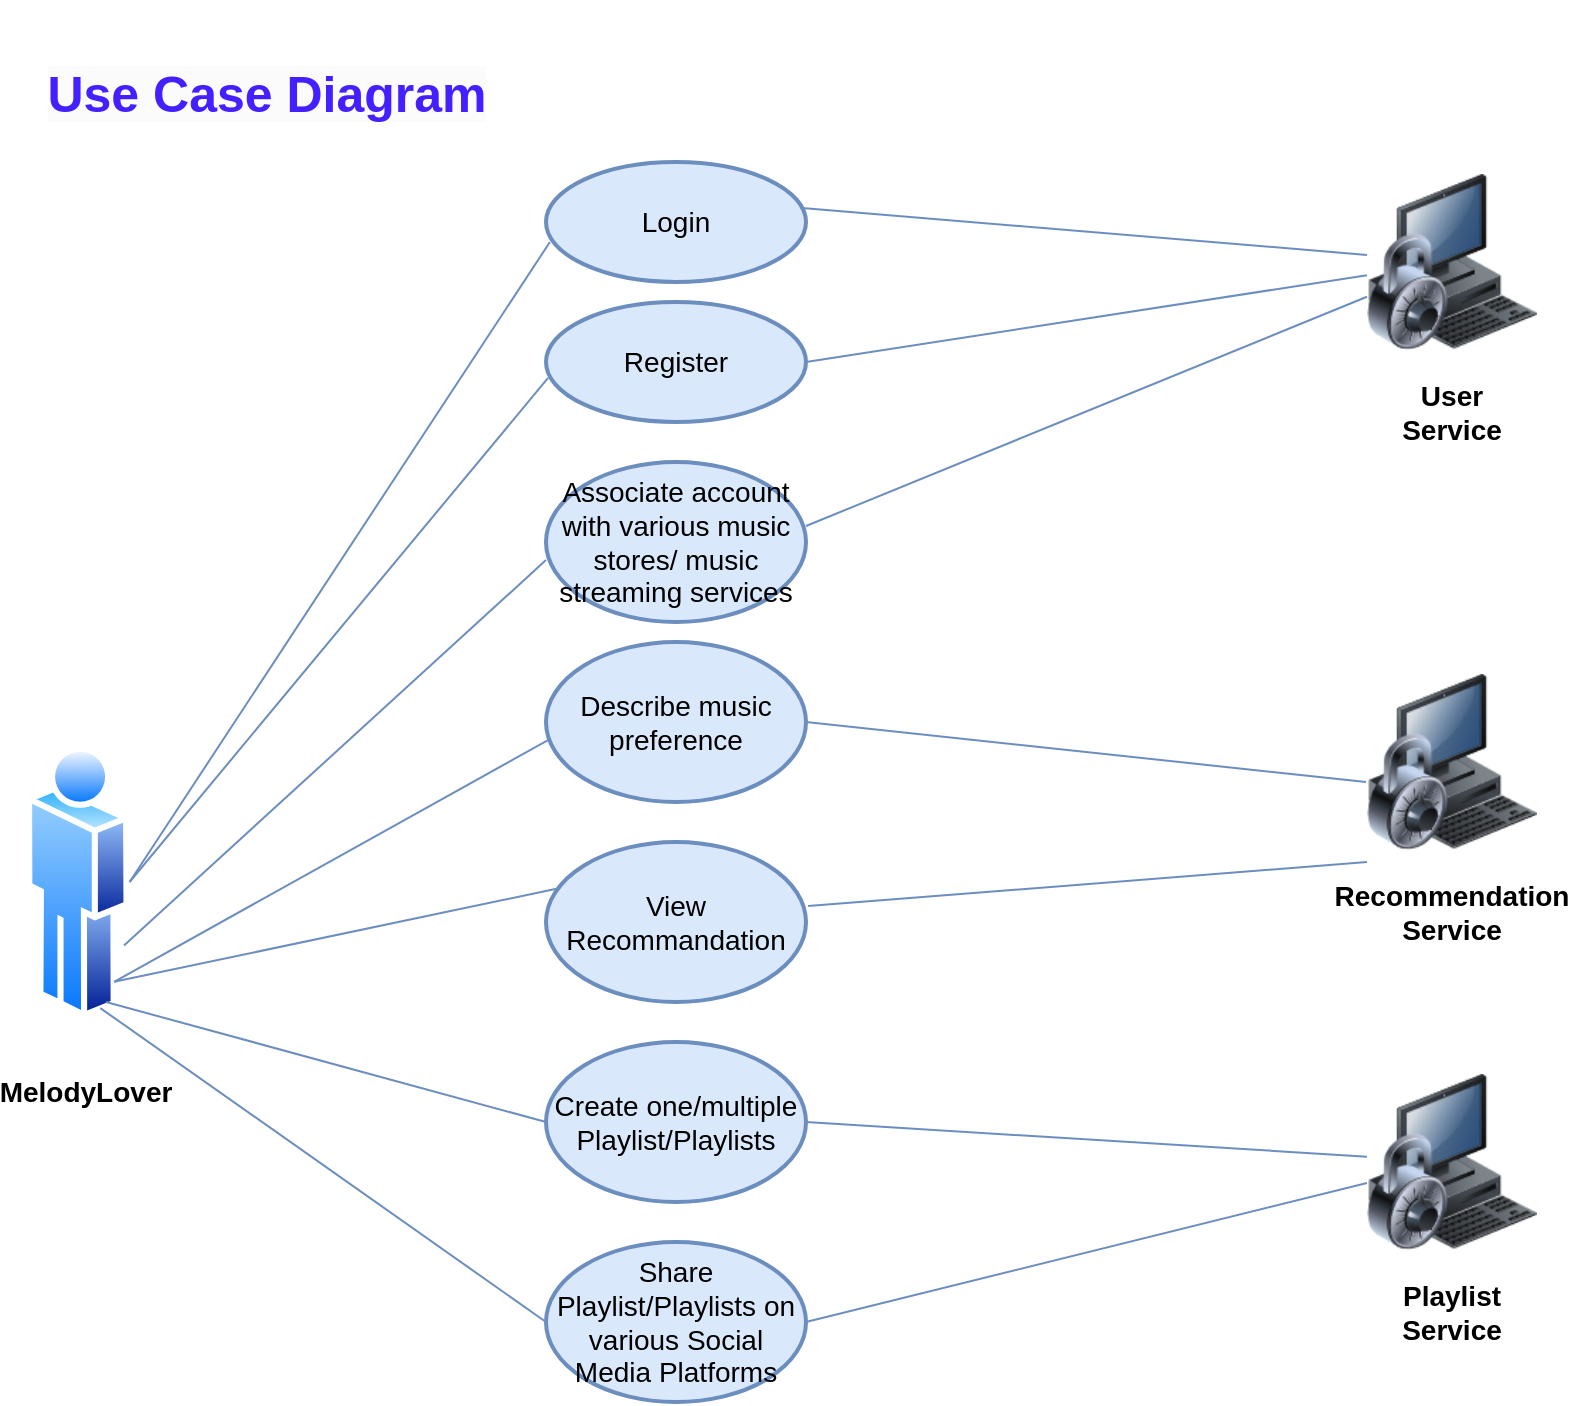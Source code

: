 <mxfile version="22.1.1" type="device">
  <diagram name="Page-1" id="bgg_bEi0NzRaX4LveNAh">
    <mxGraphModel dx="994" dy="1124" grid="1" gridSize="10" guides="1" tooltips="1" connect="1" arrows="1" fold="1" page="1" pageScale="1" pageWidth="1169" pageHeight="827" math="0" shadow="0">
      <root>
        <mxCell id="0" />
        <mxCell id="1" parent="0" />
        <mxCell id="9fmq9i5cp-J92g3-T_ne-1" value="" style="image;aspect=fixed;perimeter=ellipsePerimeter;html=1;align=center;shadow=0;dashed=0;spacingTop=3;image=img/lib/active_directory/user.svg;" parent="1" vertex="1">
          <mxGeometry x="50" y="390" width="51.8" height="140" as="geometry" />
        </mxCell>
        <mxCell id="9fmq9i5cp-J92g3-T_ne-2" value="&lt;font size=&quot;1&quot; style=&quot;&quot;&gt;&lt;b style=&quot;font-size: 14px;&quot;&gt;MelodyLover&lt;/b&gt;&lt;/font&gt;" style="text;html=1;strokeColor=none;fillColor=none;align=center;verticalAlign=middle;whiteSpace=wrap;rounded=0;" parent="1" vertex="1">
          <mxGeometry x="50" y="550" width="60" height="30" as="geometry" />
        </mxCell>
        <mxCell id="9fmq9i5cp-J92g3-T_ne-5" value="&lt;font style=&quot;font-size: 14px;&quot;&gt;Login&lt;/font&gt;" style="strokeWidth=2;html=1;shape=mxgraph.flowchart.start_1;whiteSpace=wrap;fillColor=#dae8fc;strokeColor=#6c8ebf;" parent="1" vertex="1">
          <mxGeometry x="310" y="100" width="130" height="60" as="geometry" />
        </mxCell>
        <mxCell id="9fmq9i5cp-J92g3-T_ne-6" value="&lt;font style=&quot;font-size: 14px;&quot;&gt;Register&lt;/font&gt;" style="strokeWidth=2;html=1;shape=mxgraph.flowchart.start_1;whiteSpace=wrap;fillColor=#dae8fc;strokeColor=#6c8ebf;" parent="1" vertex="1">
          <mxGeometry x="310" y="170" width="130" height="60" as="geometry" />
        </mxCell>
        <mxCell id="9fmq9i5cp-J92g3-T_ne-7" value="&lt;font style=&quot;font-size: 14px;&quot;&gt;Associate account with various music stores/ music streaming services&lt;/font&gt;" style="strokeWidth=2;html=1;shape=mxgraph.flowchart.start_1;whiteSpace=wrap;fillColor=#dae8fc;strokeColor=#6c8ebf;" parent="1" vertex="1">
          <mxGeometry x="310" y="250" width="130" height="80" as="geometry" />
        </mxCell>
        <mxCell id="9fmq9i5cp-J92g3-T_ne-8" value="&lt;font style=&quot;font-size: 14px;&quot;&gt;Describe music preference&lt;/font&gt;" style="strokeWidth=2;html=1;shape=mxgraph.flowchart.start_1;whiteSpace=wrap;fillColor=#dae8fc;strokeColor=#6c8ebf;" parent="1" vertex="1">
          <mxGeometry x="310" y="340" width="130" height="80" as="geometry" />
        </mxCell>
        <mxCell id="9fmq9i5cp-J92g3-T_ne-9" value="&lt;font style=&quot;font-size: 14px;&quot;&gt;View Recommandation&lt;/font&gt;" style="strokeWidth=2;html=1;shape=mxgraph.flowchart.start_1;whiteSpace=wrap;fillColor=#dae8fc;strokeColor=#6c8ebf;" parent="1" vertex="1">
          <mxGeometry x="310" y="440" width="130" height="80" as="geometry" />
        </mxCell>
        <mxCell id="9fmq9i5cp-J92g3-T_ne-10" value="&lt;font style=&quot;font-size: 14px;&quot;&gt;Create one/multiple Playlist/Playlists&lt;/font&gt;" style="strokeWidth=2;html=1;shape=mxgraph.flowchart.start_1;whiteSpace=wrap;fillColor=#dae8fc;strokeColor=#6c8ebf;" parent="1" vertex="1">
          <mxGeometry x="310" y="540" width="130" height="80" as="geometry" />
        </mxCell>
        <mxCell id="9fmq9i5cp-J92g3-T_ne-11" value="&lt;font style=&quot;font-size: 14px;&quot;&gt;Share Playlist/Playlists on various Social Media Platforms&lt;/font&gt;" style="strokeWidth=2;html=1;shape=mxgraph.flowchart.start_1;whiteSpace=wrap;fillColor=#dae8fc;strokeColor=#6c8ebf;" parent="1" vertex="1">
          <mxGeometry x="310" y="640" width="130" height="80" as="geometry" />
        </mxCell>
        <mxCell id="9fmq9i5cp-J92g3-T_ne-12" value="" style="outlineConnect=0;dashed=0;verticalLabelPosition=bottom;verticalAlign=top;align=center;html=1;shape=image;fillColor=#dae8fc;strokeColor=#6c8ebf;labelBackgroundColor=default;image=img/lib/clip_art/computers/Secure_System_128x128.png;" parent="1" vertex="1">
          <mxGeometry x="720.5" y="100" width="85" height="100" as="geometry" />
        </mxCell>
        <mxCell id="9fmq9i5cp-J92g3-T_ne-13" value="&lt;b&gt;&lt;font style=&quot;font-size: 14px;&quot;&gt;User Service&lt;/font&gt;&lt;/b&gt;" style="text;html=1;strokeColor=none;fillColor=none;align=center;verticalAlign=middle;whiteSpace=wrap;rounded=0;" parent="1" vertex="1">
          <mxGeometry x="733" y="210" width="60" height="30" as="geometry" />
        </mxCell>
        <mxCell id="9fmq9i5cp-J92g3-T_ne-15" value="" style="endArrow=none;html=1;rounded=0;exitX=1;exitY=0.5;exitDx=0;exitDy=0;entryX=0.015;entryY=0.667;entryDx=0;entryDy=0;entryPerimeter=0;fillColor=#dae8fc;strokeColor=#6c8ebf;" parent="1" source="9fmq9i5cp-J92g3-T_ne-1" target="9fmq9i5cp-J92g3-T_ne-5" edge="1">
          <mxGeometry width="50" height="50" relative="1" as="geometry">
            <mxPoint x="470" y="470" as="sourcePoint" />
            <mxPoint x="520" y="420" as="targetPoint" />
          </mxGeometry>
        </mxCell>
        <mxCell id="9fmq9i5cp-J92g3-T_ne-16" value="" style="endArrow=none;html=1;rounded=0;exitX=1;exitY=0.5;exitDx=0;exitDy=0;entryX=0.008;entryY=0.633;entryDx=0;entryDy=0;entryPerimeter=0;fillColor=#dae8fc;strokeColor=#6c8ebf;" parent="1" source="9fmq9i5cp-J92g3-T_ne-1" target="9fmq9i5cp-J92g3-T_ne-6" edge="1">
          <mxGeometry width="50" height="50" relative="1" as="geometry">
            <mxPoint x="470" y="470" as="sourcePoint" />
            <mxPoint x="520" y="420" as="targetPoint" />
          </mxGeometry>
        </mxCell>
        <mxCell id="9fmq9i5cp-J92g3-T_ne-17" value="" style="endArrow=none;html=1;rounded=0;exitX=1;exitY=0.75;exitDx=0;exitDy=0;entryX=0;entryY=0.613;entryDx=0;entryDy=0;entryPerimeter=0;fillColor=#dae8fc;strokeColor=#6c8ebf;" parent="1" source="9fmq9i5cp-J92g3-T_ne-1" target="9fmq9i5cp-J92g3-T_ne-7" edge="1">
          <mxGeometry width="50" height="50" relative="1" as="geometry">
            <mxPoint x="470" y="470" as="sourcePoint" />
            <mxPoint x="520" y="420" as="targetPoint" />
          </mxGeometry>
        </mxCell>
        <mxCell id="9fmq9i5cp-J92g3-T_ne-18" value="" style="endArrow=none;html=1;rounded=0;exitX=0.985;exitY=0.383;exitDx=0;exitDy=0;exitPerimeter=0;fillColor=#dae8fc;strokeColor=#6c8ebf;" parent="1" source="9fmq9i5cp-J92g3-T_ne-5" target="9fmq9i5cp-J92g3-T_ne-12" edge="1">
          <mxGeometry width="50" height="50" relative="1" as="geometry">
            <mxPoint x="470" y="470" as="sourcePoint" />
            <mxPoint x="520" y="420" as="targetPoint" />
          </mxGeometry>
        </mxCell>
        <mxCell id="9fmq9i5cp-J92g3-T_ne-19" value="" style="endArrow=none;html=1;rounded=0;exitX=1;exitY=0.5;exitDx=0;exitDy=0;exitPerimeter=0;fillColor=#dae8fc;strokeColor=#6c8ebf;" parent="1" source="9fmq9i5cp-J92g3-T_ne-6" target="9fmq9i5cp-J92g3-T_ne-12" edge="1">
          <mxGeometry width="50" height="50" relative="1" as="geometry">
            <mxPoint x="470" y="470" as="sourcePoint" />
            <mxPoint x="520" y="420" as="targetPoint" />
          </mxGeometry>
        </mxCell>
        <mxCell id="9fmq9i5cp-J92g3-T_ne-20" value="" style="endArrow=none;html=1;rounded=0;exitX=1;exitY=0.4;exitDx=0;exitDy=0;exitPerimeter=0;fillColor=#dae8fc;strokeColor=#6c8ebf;" parent="1" source="9fmq9i5cp-J92g3-T_ne-7" target="9fmq9i5cp-J92g3-T_ne-12" edge="1">
          <mxGeometry width="50" height="50" relative="1" as="geometry">
            <mxPoint x="470" y="470" as="sourcePoint" />
            <mxPoint x="520" y="420" as="targetPoint" />
          </mxGeometry>
        </mxCell>
        <mxCell id="9fmq9i5cp-J92g3-T_ne-21" value="" style="endArrow=none;html=1;rounded=0;entryX=1;entryY=0.5;entryDx=0;entryDy=0;entryPerimeter=0;fillColor=#dae8fc;strokeColor=#6c8ebf;" parent="1" target="9fmq9i5cp-J92g3-T_ne-8" edge="1">
          <mxGeometry width="50" height="50" relative="1" as="geometry">
            <mxPoint x="720" y="410" as="sourcePoint" />
            <mxPoint x="520" y="420" as="targetPoint" />
          </mxGeometry>
        </mxCell>
        <mxCell id="9fmq9i5cp-J92g3-T_ne-22" value="" style="outlineConnect=0;dashed=0;verticalLabelPosition=bottom;verticalAlign=top;align=center;html=1;shape=image;fillColor=#dae8fc;strokeColor=#6c8ebf;labelBackgroundColor=default;image=img/lib/clip_art/computers/Secure_System_128x128.png;" parent="1" vertex="1">
          <mxGeometry x="720.5" y="350" width="85" height="100" as="geometry" />
        </mxCell>
        <mxCell id="9fmq9i5cp-J92g3-T_ne-23" value="&lt;b&gt;&lt;font style=&quot;font-size: 14px;&quot;&gt;Recommendation Service&lt;/font&gt;&lt;/b&gt;" style="text;html=1;strokeColor=none;fillColor=none;align=center;verticalAlign=middle;whiteSpace=wrap;rounded=0;" parent="1" vertex="1">
          <mxGeometry x="733" y="460" width="60" height="30" as="geometry" />
        </mxCell>
        <mxCell id="9fmq9i5cp-J92g3-T_ne-24" value="" style="endArrow=none;html=1;rounded=0;exitX=1.008;exitY=0.4;exitDx=0;exitDy=0;exitPerimeter=0;entryX=0;entryY=1;entryDx=0;entryDy=0;entryPerimeter=0;fillColor=#dae8fc;strokeColor=#6c8ebf;" parent="1" source="9fmq9i5cp-J92g3-T_ne-9" target="9fmq9i5cp-J92g3-T_ne-22" edge="1">
          <mxGeometry width="50" height="50" relative="1" as="geometry">
            <mxPoint x="470" y="470" as="sourcePoint" />
            <mxPoint x="520" y="420" as="targetPoint" />
          </mxGeometry>
        </mxCell>
        <mxCell id="9fmq9i5cp-J92g3-T_ne-27" value="" style="outlineConnect=0;dashed=0;verticalLabelPosition=bottom;verticalAlign=top;align=center;html=1;shape=image;fillColor=#dae8fc;strokeColor=#6c8ebf;labelBackgroundColor=default;image=img/lib/clip_art/computers/Secure_System_128x128.png;" parent="1" vertex="1">
          <mxGeometry x="720.5" y="550" width="85" height="100" as="geometry" />
        </mxCell>
        <mxCell id="9fmq9i5cp-J92g3-T_ne-28" value="&lt;b&gt;&lt;font style=&quot;font-size: 14px;&quot;&gt;Playlist Service&lt;/font&gt;&lt;/b&gt;" style="text;html=1;strokeColor=none;fillColor=none;align=center;verticalAlign=middle;whiteSpace=wrap;rounded=0;" parent="1" vertex="1">
          <mxGeometry x="733" y="660" width="60" height="30" as="geometry" />
        </mxCell>
        <mxCell id="9fmq9i5cp-J92g3-T_ne-29" value="" style="endArrow=none;html=1;rounded=0;exitX=1;exitY=0.5;exitDx=0;exitDy=0;exitPerimeter=0;fillColor=#dae8fc;strokeColor=#6c8ebf;" parent="1" source="9fmq9i5cp-J92g3-T_ne-10" target="9fmq9i5cp-J92g3-T_ne-27" edge="1">
          <mxGeometry width="50" height="50" relative="1" as="geometry">
            <mxPoint x="470" y="470" as="sourcePoint" />
            <mxPoint x="520" y="420" as="targetPoint" />
          </mxGeometry>
        </mxCell>
        <mxCell id="9fmq9i5cp-J92g3-T_ne-30" value="" style="endArrow=none;html=1;rounded=0;exitX=1;exitY=0.5;exitDx=0;exitDy=0;exitPerimeter=0;fillColor=#dae8fc;strokeColor=#6c8ebf;" parent="1" source="9fmq9i5cp-J92g3-T_ne-11" target="9fmq9i5cp-J92g3-T_ne-27" edge="1">
          <mxGeometry width="50" height="50" relative="1" as="geometry">
            <mxPoint x="470" y="470" as="sourcePoint" />
            <mxPoint x="520" y="420" as="targetPoint" />
          </mxGeometry>
        </mxCell>
        <mxCell id="9fmq9i5cp-J92g3-T_ne-31" value="" style="endArrow=none;html=1;rounded=0;exitX=1;exitY=1;exitDx=0;exitDy=0;entryX=0.008;entryY=0.613;entryDx=0;entryDy=0;entryPerimeter=0;fillColor=#dae8fc;strokeColor=#6c8ebf;" parent="1" source="9fmq9i5cp-J92g3-T_ne-1" target="9fmq9i5cp-J92g3-T_ne-8" edge="1">
          <mxGeometry width="50" height="50" relative="1" as="geometry">
            <mxPoint x="470" y="470" as="sourcePoint" />
            <mxPoint x="520" y="420" as="targetPoint" />
          </mxGeometry>
        </mxCell>
        <mxCell id="9fmq9i5cp-J92g3-T_ne-32" value="" style="endArrow=none;html=1;rounded=0;exitX=1;exitY=1;exitDx=0;exitDy=0;entryX=0.054;entryY=0.288;entryDx=0;entryDy=0;entryPerimeter=0;fillColor=#dae8fc;strokeColor=#6c8ebf;" parent="1" source="9fmq9i5cp-J92g3-T_ne-1" target="9fmq9i5cp-J92g3-T_ne-9" edge="1">
          <mxGeometry width="50" height="50" relative="1" as="geometry">
            <mxPoint x="470" y="470" as="sourcePoint" />
            <mxPoint x="520" y="420" as="targetPoint" />
          </mxGeometry>
        </mxCell>
        <mxCell id="9fmq9i5cp-J92g3-T_ne-33" value="" style="endArrow=none;html=1;rounded=0;entryX=0;entryY=0.5;entryDx=0;entryDy=0;entryPerimeter=0;fillColor=#dae8fc;strokeColor=#6c8ebf;" parent="1" target="9fmq9i5cp-J92g3-T_ne-10" edge="1">
          <mxGeometry width="50" height="50" relative="1" as="geometry">
            <mxPoint x="90" y="520" as="sourcePoint" />
            <mxPoint x="520" y="420" as="targetPoint" />
          </mxGeometry>
        </mxCell>
        <mxCell id="9fmq9i5cp-J92g3-T_ne-34" value="" style="endArrow=none;html=1;rounded=0;exitX=0.75;exitY=1;exitDx=0;exitDy=0;entryX=0;entryY=0.5;entryDx=0;entryDy=0;entryPerimeter=0;fillColor=#dae8fc;strokeColor=#6c8ebf;" parent="1" source="9fmq9i5cp-J92g3-T_ne-1" target="9fmq9i5cp-J92g3-T_ne-11" edge="1">
          <mxGeometry width="50" height="50" relative="1" as="geometry">
            <mxPoint x="470" y="470" as="sourcePoint" />
            <mxPoint x="520" y="420" as="targetPoint" />
          </mxGeometry>
        </mxCell>
        <mxCell id="9fmq9i5cp-J92g3-T_ne-36" value="&lt;font style=&quot;font-size: 25px;&quot;&gt;&lt;br&gt;&lt;b style=&quot;border-color: var(--border-color); color: rgb(68, 31, 255); font-family: Helvetica; font-style: normal; font-variant-ligatures: normal; font-variant-caps: normal; letter-spacing: normal; orphans: 2; text-indent: 0px; text-transform: none; widows: 2; word-spacing: 0px; -webkit-text-stroke-width: 0px; background-color: rgb(251, 251, 251); text-decoration-thickness: initial; text-decoration-style: initial; text-decoration-color: initial;&quot;&gt;Use Case Diagram&lt;/b&gt;&lt;br&gt;&lt;/font&gt;" style="text;strokeColor=none;fillColor=none;html=1;fontSize=24;fontStyle=1;verticalAlign=middle;align=center;" parent="1" vertex="1">
          <mxGeometry x="100" y="30" width="140" height="40" as="geometry" />
        </mxCell>
      </root>
    </mxGraphModel>
  </diagram>
</mxfile>
